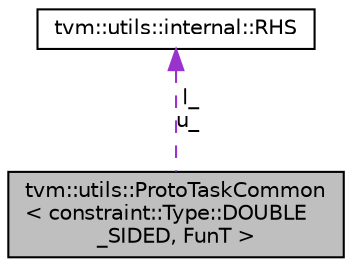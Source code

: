 digraph "tvm::utils::ProtoTaskCommon&lt; constraint::Type::DOUBLE_SIDED, FunT &gt;"
{
 // LATEX_PDF_SIZE
  edge [fontname="Helvetica",fontsize="10",labelfontname="Helvetica",labelfontsize="10"];
  node [fontname="Helvetica",fontsize="10",shape=record];
  Node1 [label="tvm::utils::ProtoTaskCommon\l\< constraint::Type::DOUBLE\l_SIDED, FunT \>",height=0.2,width=0.4,color="black", fillcolor="grey75", style="filled", fontcolor="black",tooltip=" "];
  Node2 -> Node1 [dir="back",color="darkorchid3",fontsize="10",style="dashed",label=" l_\nu_" ,fontname="Helvetica"];
  Node2 [label="tvm::utils::internal::RHS",height=0.2,width=0.4,color="black", fillcolor="white", style="filled",URL="$classtvm_1_1utils_1_1internal_1_1RHS.html",tooltip=" "];
}
